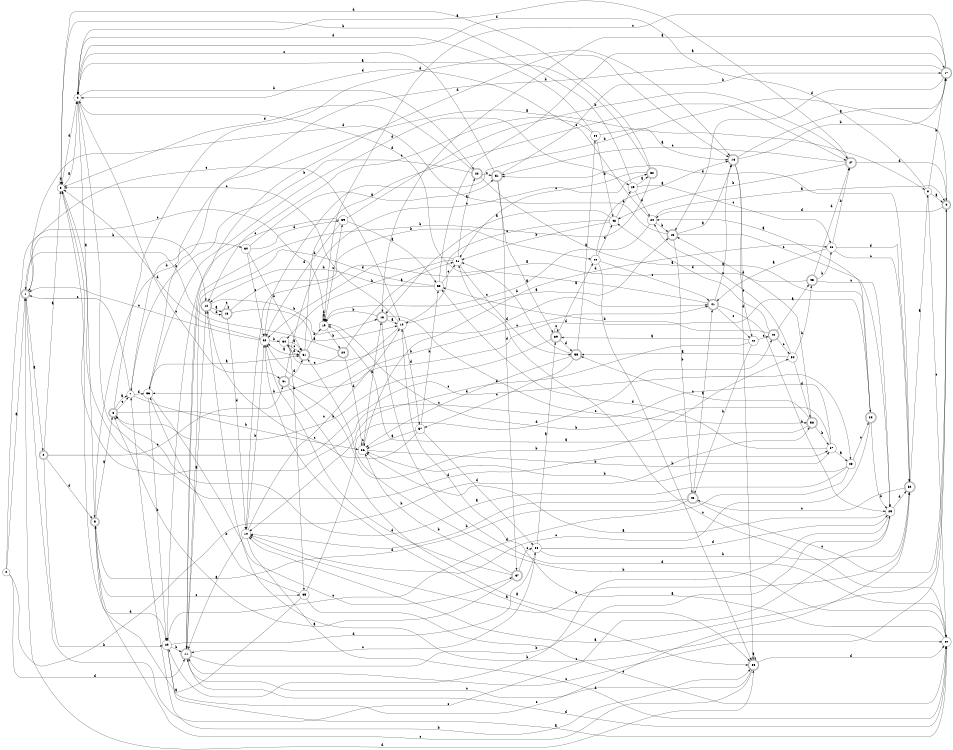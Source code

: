 digraph n50_7 {
__start0 [label="" shape="none"];

rankdir=LR;
size="8,5";

s0 [style="filled", color="black", fillcolor="white" shape="circle", label="0"];
s1 [style="rounded,filled", color="black", fillcolor="white" shape="doublecircle", label="1"];
s2 [style="rounded,filled", color="black", fillcolor="white" shape="doublecircle", label="2"];
s3 [style="filled", color="black", fillcolor="white" shape="circle", label="3"];
s4 [style="filled", color="black", fillcolor="white" shape="circle", label="4"];
s5 [style="rounded,filled", color="black", fillcolor="white" shape="doublecircle", label="5"];
s6 [style="rounded,filled", color="black", fillcolor="white" shape="doublecircle", label="6"];
s7 [style="filled", color="black", fillcolor="white" shape="circle", label="7"];
s8 [style="filled", color="black", fillcolor="white" shape="circle", label="8"];
s9 [style="rounded,filled", color="black", fillcolor="white" shape="doublecircle", label="9"];
s10 [style="filled", color="black", fillcolor="white" shape="circle", label="10"];
s11 [style="rounded,filled", color="black", fillcolor="white" shape="doublecircle", label="11"];
s12 [style="rounded,filled", color="black", fillcolor="white" shape="doublecircle", label="12"];
s13 [style="rounded,filled", color="black", fillcolor="white" shape="doublecircle", label="13"];
s14 [style="filled", color="black", fillcolor="white" shape="circle", label="14"];
s15 [style="rounded,filled", color="black", fillcolor="white" shape="doublecircle", label="15"];
s16 [style="rounded,filled", color="black", fillcolor="white" shape="doublecircle", label="16"];
s17 [style="rounded,filled", color="black", fillcolor="white" shape="doublecircle", label="17"];
s18 [style="rounded,filled", color="black", fillcolor="white" shape="doublecircle", label="18"];
s19 [style="filled", color="black", fillcolor="white" shape="circle", label="19"];
s20 [style="rounded,filled", color="black", fillcolor="white" shape="doublecircle", label="20"];
s21 [style="filled", color="black", fillcolor="white" shape="circle", label="21"];
s22 [style="rounded,filled", color="black", fillcolor="white" shape="doublecircle", label="22"];
s23 [style="rounded,filled", color="black", fillcolor="white" shape="doublecircle", label="23"];
s24 [style="filled", color="black", fillcolor="white" shape="circle", label="24"];
s25 [style="filled", color="black", fillcolor="white" shape="circle", label="25"];
s26 [style="filled", color="black", fillcolor="white" shape="circle", label="26"];
s27 [style="filled", color="black", fillcolor="white" shape="circle", label="27"];
s28 [style="filled", color="black", fillcolor="white" shape="circle", label="28"];
s29 [style="filled", color="black", fillcolor="white" shape="circle", label="29"];
s30 [style="filled", color="black", fillcolor="white" shape="circle", label="30"];
s31 [style="rounded,filled", color="black", fillcolor="white" shape="doublecircle", label="31"];
s32 [style="filled", color="black", fillcolor="white" shape="circle", label="32"];
s33 [style="rounded,filled", color="black", fillcolor="white" shape="doublecircle", label="33"];
s34 [style="filled", color="black", fillcolor="white" shape="circle", label="34"];
s35 [style="filled", color="black", fillcolor="white" shape="circle", label="35"];
s36 [style="filled", color="black", fillcolor="white" shape="circle", label="36"];
s37 [style="rounded,filled", color="black", fillcolor="white" shape="doublecircle", label="37"];
s38 [style="filled", color="black", fillcolor="white" shape="circle", label="38"];
s39 [style="rounded,filled", color="black", fillcolor="white" shape="doublecircle", label="39"];
s40 [style="filled", color="black", fillcolor="white" shape="circle", label="40"];
s41 [style="rounded,filled", color="black", fillcolor="white" shape="doublecircle", label="41"];
s42 [style="filled", color="black", fillcolor="white" shape="circle", label="42"];
s43 [style="rounded,filled", color="black", fillcolor="white" shape="doublecircle", label="43"];
s44 [style="rounded,filled", color="black", fillcolor="white" shape="doublecircle", label="44"];
s45 [style="rounded,filled", color="black", fillcolor="white" shape="doublecircle", label="45"];
s46 [style="filled", color="black", fillcolor="white" shape="circle", label="46"];
s47 [style="rounded,filled", color="black", fillcolor="white" shape="doublecircle", label="47"];
s48 [style="filled", color="black", fillcolor="white" shape="circle", label="48"];
s49 [style="filled", color="black", fillcolor="white" shape="circle", label="49"];
s50 [style="rounded,filled", color="black", fillcolor="white" shape="doublecircle", label="50"];
s51 [style="rounded,filled", color="black", fillcolor="white" shape="doublecircle", label="51"];
s52 [style="rounded,filled", color="black", fillcolor="white" shape="doublecircle", label="52"];
s53 [style="filled", color="black", fillcolor="white" shape="circle", label="53"];
s54 [style="filled", color="black", fillcolor="white" shape="circle", label="54"];
s55 [style="rounded,filled", color="black", fillcolor="white" shape="doublecircle", label="55"];
s56 [style="filled", color="black", fillcolor="white" shape="circle", label="56"];
s57 [style="filled", color="black", fillcolor="white" shape="circle", label="57"];
s58 [style="rounded,filled", color="black", fillcolor="white" shape="doublecircle", label="58"];
s59 [style="filled", color="black", fillcolor="white" shape="circle", label="59"];
s60 [style="filled", color="black", fillcolor="white" shape="circle", label="60"];
s61 [style="rounded,filled", color="black", fillcolor="white" shape="doublecircle", label="61"];
s0 -> s1 [label="a"];
s0 -> s58 [label="b"];
s0 -> s19 [label="c"];
s0 -> s11 [label="d"];
s1 -> s2 [label="a"];
s1 -> s12 [label="b"];
s1 -> s14 [label="c"];
s1 -> s33 [label="d"];
s2 -> s3 [label="a"];
s2 -> s29 [label="b"];
s2 -> s61 [label="c"];
s2 -> s5 [label="d"];
s3 -> s4 [label="a"];
s3 -> s3 [label="b"];
s3 -> s28 [label="c"];
s3 -> s4 [label="d"];
s4 -> s5 [label="a"];
s4 -> s22 [label="b"];
s4 -> s61 [label="c"];
s4 -> s27 [label="d"];
s5 -> s6 [label="a"];
s5 -> s60 [label="b"];
s5 -> s35 [label="c"];
s5 -> s29 [label="d"];
s6 -> s7 [label="a"];
s6 -> s41 [label="b"];
s6 -> s7 [label="c"];
s6 -> s16 [label="d"];
s7 -> s8 [label="a"];
s7 -> s26 [label="b"];
s7 -> s1 [label="c"];
s7 -> s36 [label="d"];
s8 -> s9 [label="a"];
s8 -> s17 [label="b"];
s8 -> s30 [label="c"];
s8 -> s4 [label="d"];
s9 -> s10 [label="a"];
s9 -> s32 [label="b"];
s9 -> s11 [label="c"];
s9 -> s24 [label="d"];
s10 -> s11 [label="a"];
s10 -> s32 [label="b"];
s10 -> s14 [label="c"];
s10 -> s30 [label="d"];
s11 -> s12 [label="a"];
s11 -> s25 [label="b"];
s11 -> s33 [label="c"];
s11 -> s16 [label="d"];
s12 -> s13 [label="a"];
s12 -> s18 [label="b"];
s12 -> s30 [label="c"];
s12 -> s13 [label="d"];
s13 -> s14 [label="a"];
s13 -> s40 [label="b"];
s13 -> s13 [label="c"];
s13 -> s10 [label="d"];
s14 -> s15 [label="a"];
s14 -> s36 [label="b"];
s14 -> s3 [label="c"];
s14 -> s57 [label="d"];
s15 -> s16 [label="a"];
s15 -> s43 [label="b"];
s15 -> s25 [label="c"];
s15 -> s1 [label="d"];
s16 -> s17 [label="a"];
s16 -> s17 [label="b"];
s16 -> s42 [label="c"];
s16 -> s33 [label="d"];
s17 -> s18 [label="a"];
s17 -> s36 [label="b"];
s17 -> s19 [label="c"];
s17 -> s15 [label="d"];
s18 -> s14 [label="a"];
s18 -> s19 [label="b"];
s18 -> s58 [label="c"];
s18 -> s30 [label="d"];
s19 -> s19 [label="a"];
s19 -> s20 [label="b"];
s19 -> s59 [label="c"];
s19 -> s19 [label="d"];
s20 -> s21 [label="a"];
s20 -> s1 [label="b"];
s20 -> s34 [label="c"];
s20 -> s26 [label="d"];
s21 -> s22 [label="a"];
s21 -> s34 [label="b"];
s21 -> s55 [label="c"];
s21 -> s32 [label="d"];
s22 -> s23 [label="a"];
s22 -> s7 [label="b"];
s22 -> s51 [label="c"];
s22 -> s3 [label="d"];
s23 -> s24 [label="a"];
s23 -> s25 [label="b"];
s23 -> s10 [label="c"];
s23 -> s32 [label="d"];
s24 -> s9 [label="a"];
s24 -> s15 [label="b"];
s24 -> s19 [label="c"];
s24 -> s4 [label="d"];
s25 -> s26 [label="a"];
s25 -> s29 [label="b"];
s25 -> s1 [label="c"];
s25 -> s52 [label="d"];
s26 -> s18 [label="a"];
s26 -> s27 [label="b"];
s26 -> s26 [label="c"];
s26 -> s46 [label="d"];
s27 -> s28 [label="a"];
s27 -> s19 [label="b"];
s27 -> s3 [label="c"];
s27 -> s53 [label="d"];
s28 -> s6 [label="a"];
s28 -> s26 [label="b"];
s28 -> s23 [label="c"];
s28 -> s29 [label="d"];
s29 -> s30 [label="a"];
s29 -> s11 [label="b"];
s29 -> s52 [label="c"];
s29 -> s38 [label="d"];
s30 -> s14 [label="a"];
s30 -> s31 [label="b"];
s30 -> s21 [label="c"];
s30 -> s11 [label="d"];
s31 -> s32 [label="a"];
s31 -> s19 [label="b"];
s31 -> s47 [label="c"];
s31 -> s41 [label="d"];
s32 -> s33 [label="a"];
s32 -> s34 [label="b"];
s32 -> s1 [label="c"];
s32 -> s3 [label="d"];
s33 -> s33 [label="a"];
s33 -> s7 [label="b"];
s33 -> s5 [label="c"];
s33 -> s30 [label="d"];
s34 -> s31 [label="a"];
s34 -> s35 [label="b"];
s34 -> s31 [label="c"];
s34 -> s31 [label="d"];
s35 -> s3 [label="a"];
s35 -> s36 [label="b"];
s35 -> s30 [label="c"];
s35 -> s44 [label="d"];
s36 -> s31 [label="a"];
s36 -> s29 [label="b"];
s36 -> s37 [label="c"];
s36 -> s49 [label="d"];
s37 -> s6 [label="a"];
s37 -> s26 [label="b"];
s37 -> s38 [label="c"];
s37 -> s32 [label="d"];
s38 -> s39 [label="a"];
s38 -> s52 [label="b"];
s38 -> s11 [label="c"];
s38 -> s25 [label="d"];
s39 -> s40 [label="a"];
s39 -> s6 [label="b"];
s39 -> s39 [label="c"];
s39 -> s55 [label="d"];
s40 -> s16 [label="a"];
s40 -> s33 [label="b"];
s40 -> s41 [label="c"];
s40 -> s48 [label="d"];
s41 -> s16 [label="a"];
s41 -> s25 [label="b"];
s41 -> s42 [label="c"];
s41 -> s4 [label="d"];
s42 -> s39 [label="a"];
s42 -> s43 [label="b"];
s42 -> s44 [label="c"];
s42 -> s10 [label="d"];
s43 -> s41 [label="a"];
s43 -> s10 [label="b"];
s43 -> s9 [label="c"];
s43 -> s5 [label="d"];
s44 -> s45 [label="a"];
s44 -> s53 [label="b"];
s44 -> s54 [label="c"];
s44 -> s48 [label="d"];
s45 -> s10 [label="a"];
s45 -> s46 [label="b"];
s45 -> s25 [label="c"];
s45 -> s47 [label="d"];
s46 -> s41 [label="a"];
s46 -> s47 [label="b"];
s46 -> s52 [label="c"];
s46 -> s52 [label="d"];
s47 -> s4 [label="a"];
s47 -> s48 [label="b"];
s47 -> s51 [label="c"];
s47 -> s9 [label="d"];
s48 -> s18 [label="a"];
s48 -> s21 [label="b"];
s48 -> s14 [label="c"];
s48 -> s49 [label="d"];
s49 -> s50 [label="a"];
s49 -> s3 [label="b"];
s49 -> s46 [label="c"];
s49 -> s24 [label="d"];
s50 -> s4 [label="a"];
s50 -> s11 [label="b"];
s50 -> s21 [label="c"];
s50 -> s3 [label="d"];
s51 -> s39 [label="a"];
s51 -> s17 [label="b"];
s51 -> s4 [label="c"];
s51 -> s37 [label="d"];
s52 -> s8 [label="a"];
s52 -> s10 [label="b"];
s52 -> s43 [label="c"];
s52 -> s51 [label="d"];
s53 -> s17 [label="a"];
s53 -> s12 [label="b"];
s53 -> s21 [label="c"];
s53 -> s11 [label="d"];
s54 -> s55 [label="a"];
s54 -> s45 [label="b"];
s54 -> s24 [label="c"];
s54 -> s58 [label="d"];
s55 -> s56 [label="a"];
s55 -> s21 [label="b"];
s55 -> s57 [label="c"];
s55 -> s26 [label="d"];
s56 -> s16 [label="a"];
s56 -> s48 [label="b"];
s56 -> s12 [label="c"];
s56 -> s4 [label="d"];
s57 -> s26 [label="a"];
s57 -> s53 [label="b"];
s57 -> s12 [label="c"];
s57 -> s38 [label="d"];
s58 -> s19 [label="a"];
s58 -> s27 [label="b"];
s58 -> s55 [label="c"];
s58 -> s15 [label="d"];
s59 -> s53 [label="a"];
s59 -> s47 [label="b"];
s59 -> s29 [label="c"];
s59 -> s32 [label="d"];
s60 -> s51 [label="a"];
s60 -> s31 [label="b"];
s60 -> s32 [label="c"];
s60 -> s59 [label="d"];
s61 -> s33 [label="a"];
s61 -> s54 [label="b"];
s61 -> s50 [label="c"];
s61 -> s31 [label="d"];

}